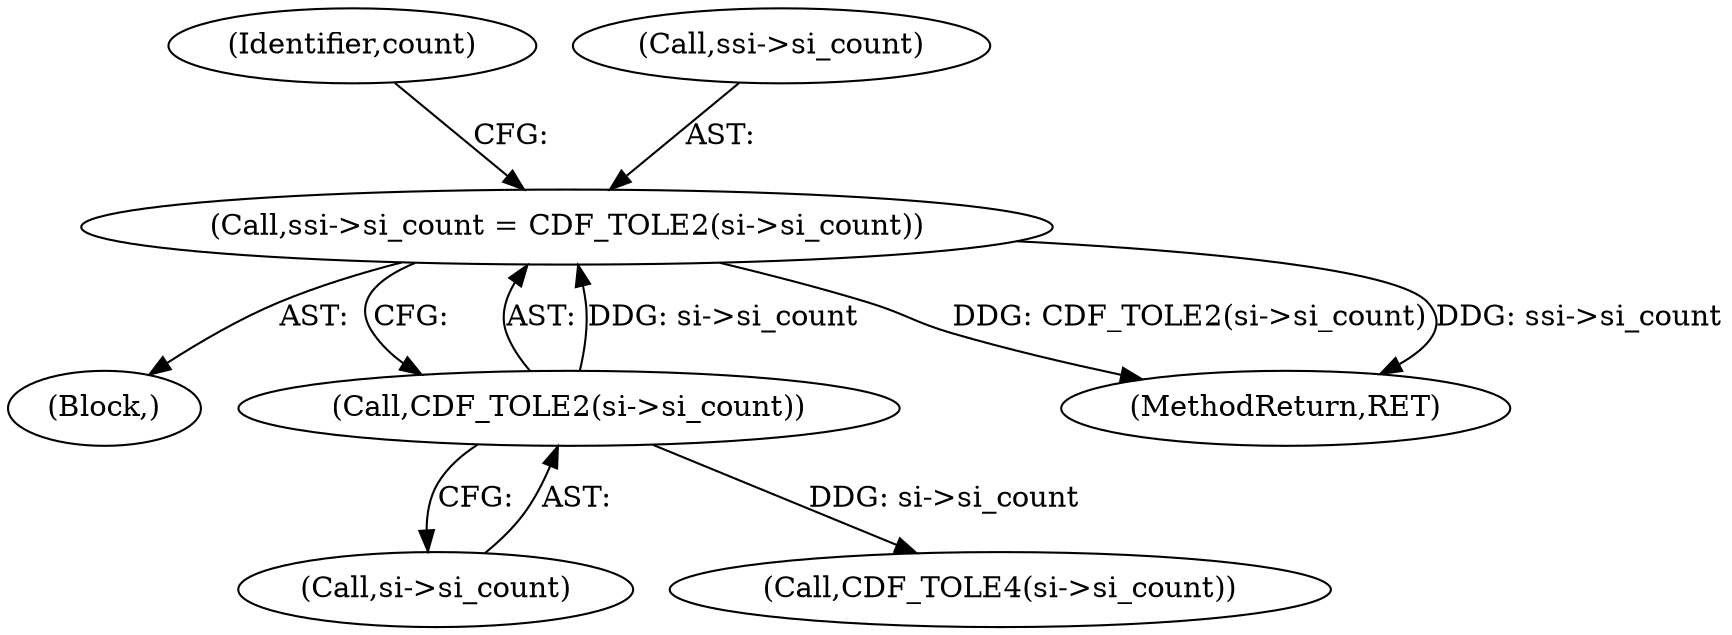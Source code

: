 digraph "0_file_b8acc83781d5a24cc5101e525d15efe0482c280d@pointer" {
"1000172" [label="(Call,ssi->si_count = CDF_TOLE2(si->si_count))"];
"1000176" [label="(Call,CDF_TOLE2(si->si_count))"];
"1000106" [label="(Block,)"];
"1000182" [label="(Identifier,count)"];
"1000177" [label="(Call,si->si_count)"];
"1000172" [label="(Call,ssi->si_count = CDF_TOLE2(si->si_count))"];
"1000238" [label="(MethodReturn,RET)"];
"1000176" [label="(Call,CDF_TOLE2(si->si_count))"];
"1000197" [label="(Call,CDF_TOLE4(si->si_count))"];
"1000173" [label="(Call,ssi->si_count)"];
"1000172" -> "1000106"  [label="AST: "];
"1000172" -> "1000176"  [label="CFG: "];
"1000173" -> "1000172"  [label="AST: "];
"1000176" -> "1000172"  [label="AST: "];
"1000182" -> "1000172"  [label="CFG: "];
"1000172" -> "1000238"  [label="DDG: CDF_TOLE2(si->si_count)"];
"1000172" -> "1000238"  [label="DDG: ssi->si_count"];
"1000176" -> "1000172"  [label="DDG: si->si_count"];
"1000176" -> "1000177"  [label="CFG: "];
"1000177" -> "1000176"  [label="AST: "];
"1000176" -> "1000197"  [label="DDG: si->si_count"];
}

